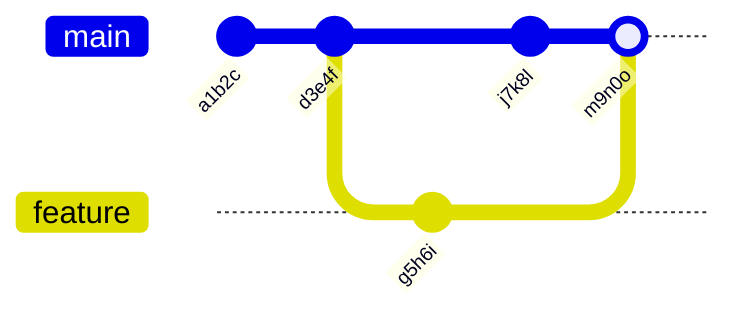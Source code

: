 %% docs/dag.mmd  
gitGraph  
  commit id: "a1b2c" type: NORMAL  
  commit id: "d3e4f" type: NORMAL  
  branch feature  
  commit id: "g5h6i" type: NORMAL  
  checkout main  
  commit id: "j7k8l" type: NORMAL  
  merge feature id: "m9n0o"